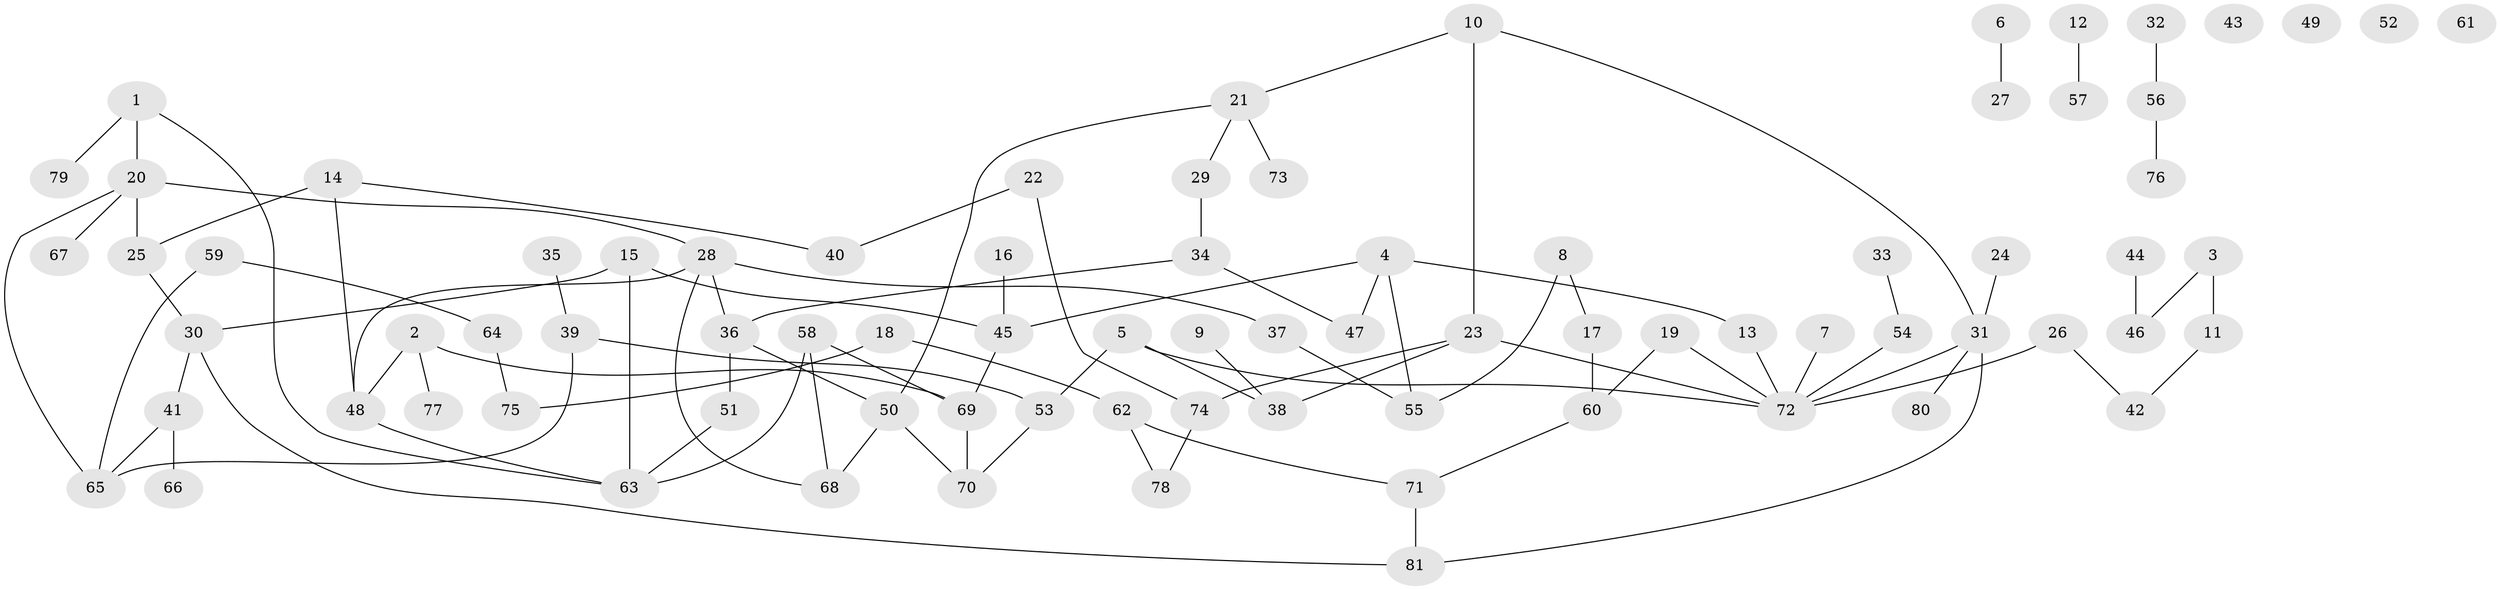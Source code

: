 // Generated by graph-tools (version 1.1) at 2025/33/03/09/25 02:33:26]
// undirected, 81 vertices, 97 edges
graph export_dot {
graph [start="1"]
  node [color=gray90,style=filled];
  1;
  2;
  3;
  4;
  5;
  6;
  7;
  8;
  9;
  10;
  11;
  12;
  13;
  14;
  15;
  16;
  17;
  18;
  19;
  20;
  21;
  22;
  23;
  24;
  25;
  26;
  27;
  28;
  29;
  30;
  31;
  32;
  33;
  34;
  35;
  36;
  37;
  38;
  39;
  40;
  41;
  42;
  43;
  44;
  45;
  46;
  47;
  48;
  49;
  50;
  51;
  52;
  53;
  54;
  55;
  56;
  57;
  58;
  59;
  60;
  61;
  62;
  63;
  64;
  65;
  66;
  67;
  68;
  69;
  70;
  71;
  72;
  73;
  74;
  75;
  76;
  77;
  78;
  79;
  80;
  81;
  1 -- 20;
  1 -- 63;
  1 -- 79;
  2 -- 48;
  2 -- 69;
  2 -- 77;
  3 -- 11;
  3 -- 46;
  4 -- 13;
  4 -- 45;
  4 -- 47;
  4 -- 55;
  5 -- 38;
  5 -- 53;
  5 -- 72;
  6 -- 27;
  7 -- 72;
  8 -- 17;
  8 -- 55;
  9 -- 38;
  10 -- 21;
  10 -- 23;
  10 -- 31;
  11 -- 42;
  12 -- 57;
  13 -- 72;
  14 -- 25;
  14 -- 40;
  14 -- 48;
  15 -- 30;
  15 -- 45;
  15 -- 63;
  16 -- 45;
  17 -- 60;
  18 -- 62;
  18 -- 75;
  19 -- 60;
  19 -- 72;
  20 -- 25;
  20 -- 28;
  20 -- 65;
  20 -- 67;
  21 -- 29;
  21 -- 50;
  21 -- 73;
  22 -- 40;
  22 -- 74;
  23 -- 38;
  23 -- 72;
  23 -- 74;
  24 -- 31;
  25 -- 30;
  26 -- 42;
  26 -- 72;
  28 -- 36;
  28 -- 37;
  28 -- 48;
  28 -- 68;
  29 -- 34;
  30 -- 41;
  30 -- 81;
  31 -- 72;
  31 -- 80;
  31 -- 81;
  32 -- 56;
  33 -- 54;
  34 -- 36;
  34 -- 47;
  35 -- 39;
  36 -- 50;
  36 -- 51;
  37 -- 55;
  39 -- 53;
  39 -- 65;
  41 -- 65;
  41 -- 66;
  44 -- 46;
  45 -- 69;
  48 -- 63;
  50 -- 68;
  50 -- 70;
  51 -- 63;
  53 -- 70;
  54 -- 72;
  56 -- 76;
  58 -- 63;
  58 -- 68;
  58 -- 69;
  59 -- 64;
  59 -- 65;
  60 -- 71;
  62 -- 71;
  62 -- 78;
  64 -- 75;
  69 -- 70;
  71 -- 81;
  74 -- 78;
}
